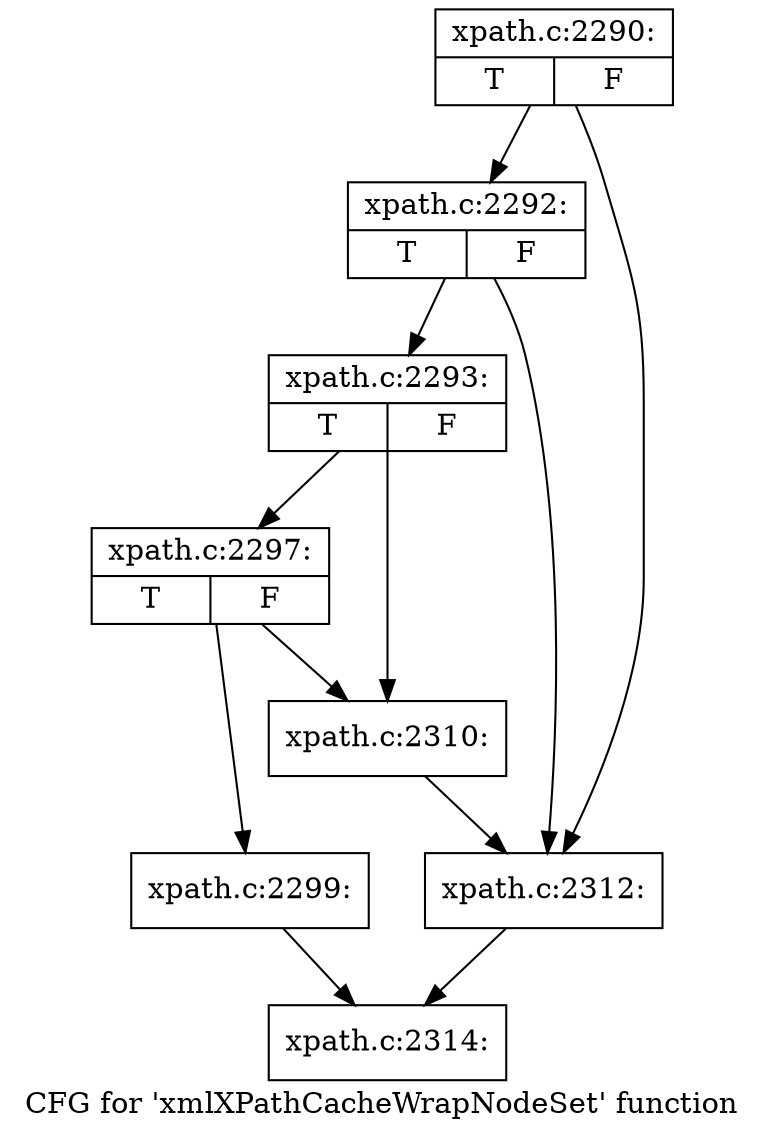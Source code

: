 digraph "CFG for 'xmlXPathCacheWrapNodeSet' function" {
	label="CFG for 'xmlXPathCacheWrapNodeSet' function";

	Node0x55e6b2b91b00 [shape=record,label="{xpath.c:2290:|{<s0>T|<s1>F}}"];
	Node0x55e6b2b91b00 -> Node0x55e6b2b9ac60;
	Node0x55e6b2b91b00 -> Node0x55e6b2b9ac10;
	Node0x55e6b2b9ac60 [shape=record,label="{xpath.c:2292:|{<s0>T|<s1>F}}"];
	Node0x55e6b2b9ac60 -> Node0x55e6b2b9abc0;
	Node0x55e6b2b9ac60 -> Node0x55e6b2b9ac10;
	Node0x55e6b2b9abc0 [shape=record,label="{xpath.c:2293:|{<s0>T|<s1>F}}"];
	Node0x55e6b2b9abc0 -> Node0x55e6b2b9b7b0;
	Node0x55e6b2b9abc0 -> Node0x55e6b2b9b760;
	Node0x55e6b2b9b7b0 [shape=record,label="{xpath.c:2297:|{<s0>T|<s1>F}}"];
	Node0x55e6b2b9b7b0 -> Node0x55e6b2b9b710;
	Node0x55e6b2b9b7b0 -> Node0x55e6b2b9b760;
	Node0x55e6b2b9b710 [shape=record,label="{xpath.c:2299:}"];
	Node0x55e6b2b9b710 -> Node0x55e6b2b91b50;
	Node0x55e6b2b9b760 [shape=record,label="{xpath.c:2310:}"];
	Node0x55e6b2b9b760 -> Node0x55e6b2b9ac10;
	Node0x55e6b2b9ac10 [shape=record,label="{xpath.c:2312:}"];
	Node0x55e6b2b9ac10 -> Node0x55e6b2b91b50;
	Node0x55e6b2b91b50 [shape=record,label="{xpath.c:2314:}"];
}
